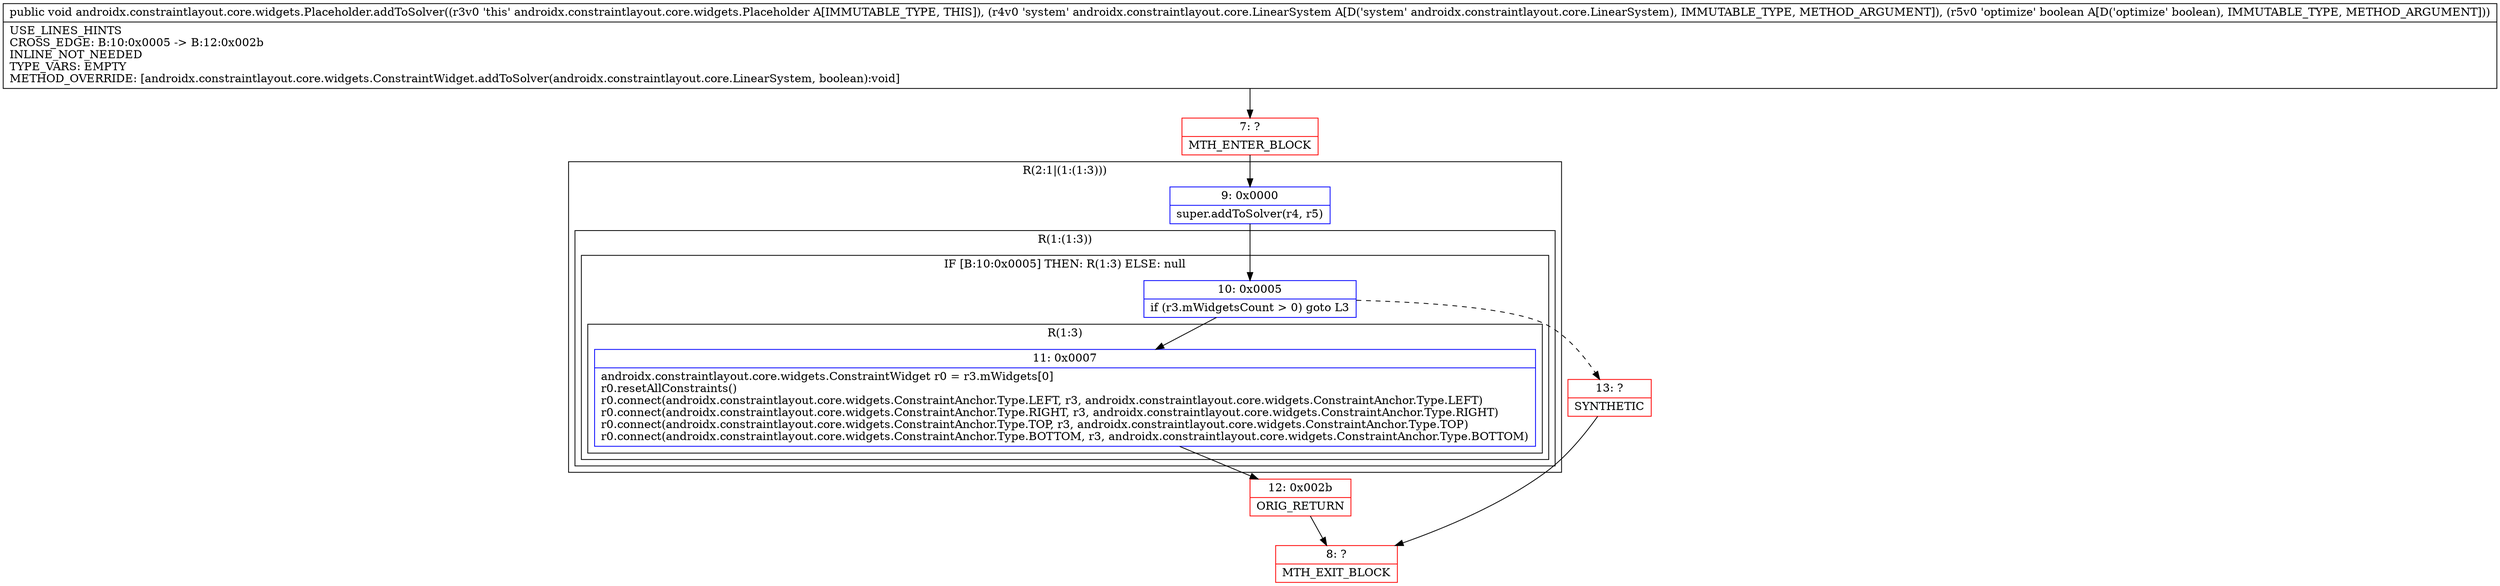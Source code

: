 digraph "CFG forandroidx.constraintlayout.core.widgets.Placeholder.addToSolver(Landroidx\/constraintlayout\/core\/LinearSystem;Z)V" {
subgraph cluster_Region_2124687882 {
label = "R(2:1|(1:(1:3)))";
node [shape=record,color=blue];
Node_9 [shape=record,label="{9\:\ 0x0000|super.addToSolver(r4, r5)\l}"];
subgraph cluster_Region_1317378575 {
label = "R(1:(1:3))";
node [shape=record,color=blue];
subgraph cluster_IfRegion_1216847552 {
label = "IF [B:10:0x0005] THEN: R(1:3) ELSE: null";
node [shape=record,color=blue];
Node_10 [shape=record,label="{10\:\ 0x0005|if (r3.mWidgetsCount \> 0) goto L3\l}"];
subgraph cluster_Region_538105596 {
label = "R(1:3)";
node [shape=record,color=blue];
Node_11 [shape=record,label="{11\:\ 0x0007|androidx.constraintlayout.core.widgets.ConstraintWidget r0 = r3.mWidgets[0]\lr0.resetAllConstraints()\lr0.connect(androidx.constraintlayout.core.widgets.ConstraintAnchor.Type.LEFT, r3, androidx.constraintlayout.core.widgets.ConstraintAnchor.Type.LEFT)\lr0.connect(androidx.constraintlayout.core.widgets.ConstraintAnchor.Type.RIGHT, r3, androidx.constraintlayout.core.widgets.ConstraintAnchor.Type.RIGHT)\lr0.connect(androidx.constraintlayout.core.widgets.ConstraintAnchor.Type.TOP, r3, androidx.constraintlayout.core.widgets.ConstraintAnchor.Type.TOP)\lr0.connect(androidx.constraintlayout.core.widgets.ConstraintAnchor.Type.BOTTOM, r3, androidx.constraintlayout.core.widgets.ConstraintAnchor.Type.BOTTOM)\l}"];
}
}
}
}
Node_7 [shape=record,color=red,label="{7\:\ ?|MTH_ENTER_BLOCK\l}"];
Node_12 [shape=record,color=red,label="{12\:\ 0x002b|ORIG_RETURN\l}"];
Node_8 [shape=record,color=red,label="{8\:\ ?|MTH_EXIT_BLOCK\l}"];
Node_13 [shape=record,color=red,label="{13\:\ ?|SYNTHETIC\l}"];
MethodNode[shape=record,label="{public void androidx.constraintlayout.core.widgets.Placeholder.addToSolver((r3v0 'this' androidx.constraintlayout.core.widgets.Placeholder A[IMMUTABLE_TYPE, THIS]), (r4v0 'system' androidx.constraintlayout.core.LinearSystem A[D('system' androidx.constraintlayout.core.LinearSystem), IMMUTABLE_TYPE, METHOD_ARGUMENT]), (r5v0 'optimize' boolean A[D('optimize' boolean), IMMUTABLE_TYPE, METHOD_ARGUMENT]))  | USE_LINES_HINTS\lCROSS_EDGE: B:10:0x0005 \-\> B:12:0x002b\lINLINE_NOT_NEEDED\lTYPE_VARS: EMPTY\lMETHOD_OVERRIDE: [androidx.constraintlayout.core.widgets.ConstraintWidget.addToSolver(androidx.constraintlayout.core.LinearSystem, boolean):void]\l}"];
MethodNode -> Node_7;Node_9 -> Node_10;
Node_10 -> Node_11;
Node_10 -> Node_13[style=dashed];
Node_11 -> Node_12;
Node_7 -> Node_9;
Node_12 -> Node_8;
Node_13 -> Node_8;
}

